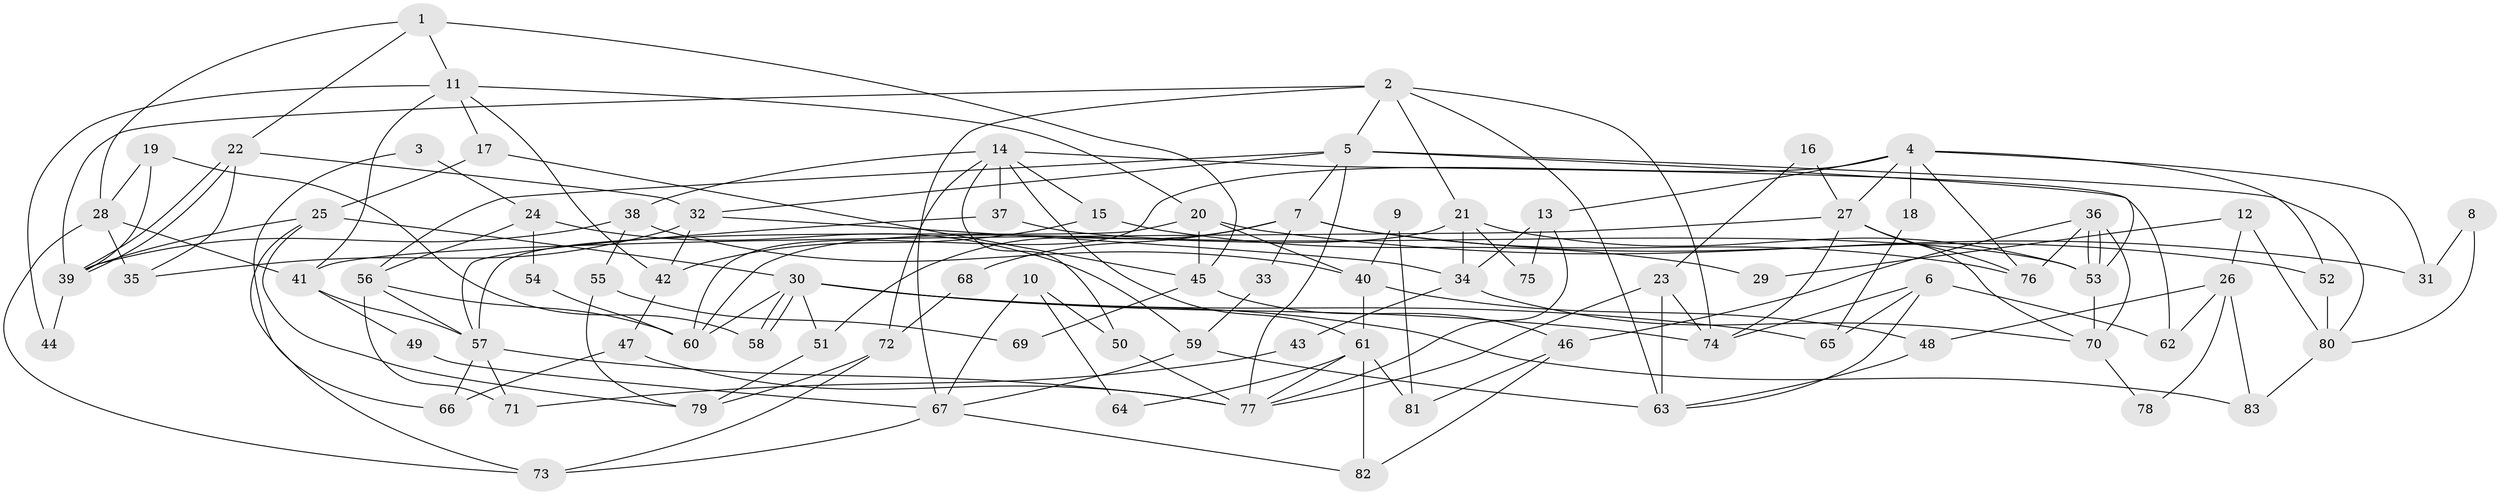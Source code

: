 // Generated by graph-tools (version 1.1) at 2025/36/03/09/25 02:36:23]
// undirected, 83 vertices, 166 edges
graph export_dot {
graph [start="1"]
  node [color=gray90,style=filled];
  1;
  2;
  3;
  4;
  5;
  6;
  7;
  8;
  9;
  10;
  11;
  12;
  13;
  14;
  15;
  16;
  17;
  18;
  19;
  20;
  21;
  22;
  23;
  24;
  25;
  26;
  27;
  28;
  29;
  30;
  31;
  32;
  33;
  34;
  35;
  36;
  37;
  38;
  39;
  40;
  41;
  42;
  43;
  44;
  45;
  46;
  47;
  48;
  49;
  50;
  51;
  52;
  53;
  54;
  55;
  56;
  57;
  58;
  59;
  60;
  61;
  62;
  63;
  64;
  65;
  66;
  67;
  68;
  69;
  70;
  71;
  72;
  73;
  74;
  75;
  76;
  77;
  78;
  79;
  80;
  81;
  82;
  83;
  1 -- 45;
  1 -- 22;
  1 -- 11;
  1 -- 28;
  2 -- 39;
  2 -- 74;
  2 -- 5;
  2 -- 21;
  2 -- 63;
  2 -- 67;
  3 -- 24;
  3 -- 66;
  4 -- 27;
  4 -- 13;
  4 -- 18;
  4 -- 31;
  4 -- 52;
  4 -- 60;
  4 -- 76;
  5 -- 56;
  5 -- 7;
  5 -- 32;
  5 -- 53;
  5 -- 77;
  5 -- 80;
  6 -- 63;
  6 -- 74;
  6 -- 62;
  6 -- 65;
  7 -- 76;
  7 -- 33;
  7 -- 51;
  7 -- 52;
  7 -- 68;
  8 -- 31;
  8 -- 80;
  9 -- 81;
  9 -- 40;
  10 -- 50;
  10 -- 67;
  10 -- 64;
  11 -- 20;
  11 -- 17;
  11 -- 41;
  11 -- 42;
  11 -- 44;
  12 -- 80;
  12 -- 26;
  12 -- 29;
  13 -- 77;
  13 -- 34;
  13 -- 75;
  14 -- 72;
  14 -- 62;
  14 -- 15;
  14 -- 37;
  14 -- 38;
  14 -- 50;
  14 -- 61;
  15 -- 42;
  15 -- 29;
  16 -- 27;
  16 -- 23;
  17 -- 25;
  17 -- 45;
  18 -- 65;
  19 -- 39;
  19 -- 28;
  19 -- 58;
  20 -- 57;
  20 -- 45;
  20 -- 31;
  20 -- 40;
  21 -- 53;
  21 -- 34;
  21 -- 60;
  21 -- 75;
  22 -- 32;
  22 -- 39;
  22 -- 39;
  22 -- 35;
  23 -- 77;
  23 -- 74;
  23 -- 63;
  24 -- 56;
  24 -- 59;
  24 -- 54;
  25 -- 30;
  25 -- 39;
  25 -- 73;
  25 -- 79;
  26 -- 83;
  26 -- 48;
  26 -- 62;
  26 -- 78;
  27 -- 41;
  27 -- 70;
  27 -- 74;
  27 -- 76;
  28 -- 35;
  28 -- 41;
  28 -- 73;
  30 -- 58;
  30 -- 58;
  30 -- 60;
  30 -- 51;
  30 -- 65;
  30 -- 74;
  30 -- 83;
  32 -- 34;
  32 -- 35;
  32 -- 42;
  33 -- 59;
  34 -- 70;
  34 -- 43;
  36 -- 76;
  36 -- 53;
  36 -- 53;
  36 -- 46;
  36 -- 70;
  37 -- 53;
  37 -- 57;
  38 -- 40;
  38 -- 39;
  38 -- 55;
  39 -- 44;
  40 -- 61;
  40 -- 48;
  41 -- 49;
  41 -- 57;
  42 -- 47;
  43 -- 71;
  45 -- 46;
  45 -- 69;
  46 -- 82;
  46 -- 81;
  47 -- 77;
  47 -- 66;
  48 -- 63;
  49 -- 67;
  50 -- 77;
  51 -- 79;
  52 -- 80;
  53 -- 70;
  54 -- 60;
  55 -- 79;
  55 -- 69;
  56 -- 57;
  56 -- 60;
  56 -- 71;
  57 -- 66;
  57 -- 71;
  57 -- 77;
  59 -- 63;
  59 -- 67;
  61 -- 77;
  61 -- 64;
  61 -- 81;
  61 -- 82;
  67 -- 73;
  67 -- 82;
  68 -- 72;
  70 -- 78;
  72 -- 79;
  72 -- 73;
  80 -- 83;
}

